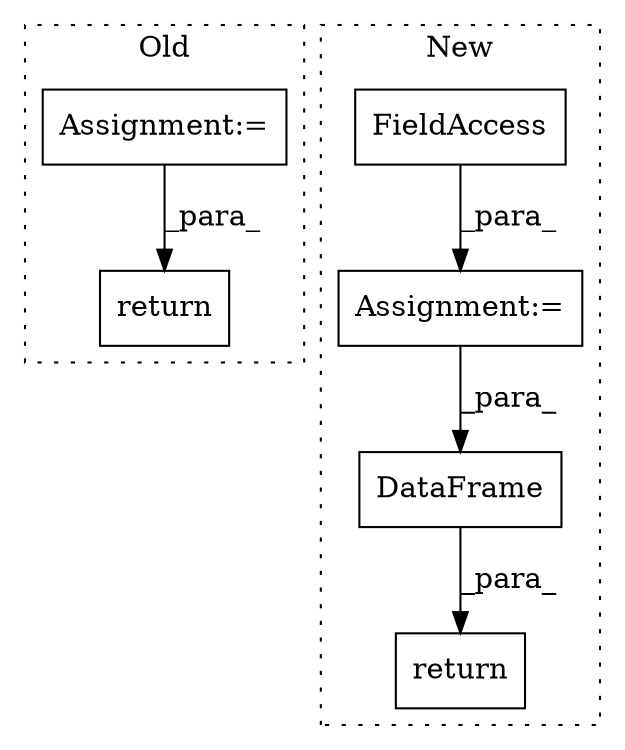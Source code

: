 digraph G {
subgraph cluster0 {
1 [label="return" a="41" s="2277" l="7" shape="box"];
5 [label="Assignment:=" a="7" s="2236" l="1" shape="box"];
label = "Old";
style="dotted";
}
subgraph cluster1 {
2 [label="DataFrame" a="32" s="2300,2345" l="10,1" shape="box"];
3 [label="return" a="41" s="2286" l="7" shape="box"];
4 [label="Assignment:=" a="7" s="2268" l="1" shape="box"];
6 [label="FieldAccess" a="22" s="2269" l="11" shape="box"];
label = "New";
style="dotted";
}
2 -> 3 [label="_para_"];
4 -> 2 [label="_para_"];
5 -> 1 [label="_para_"];
6 -> 4 [label="_para_"];
}